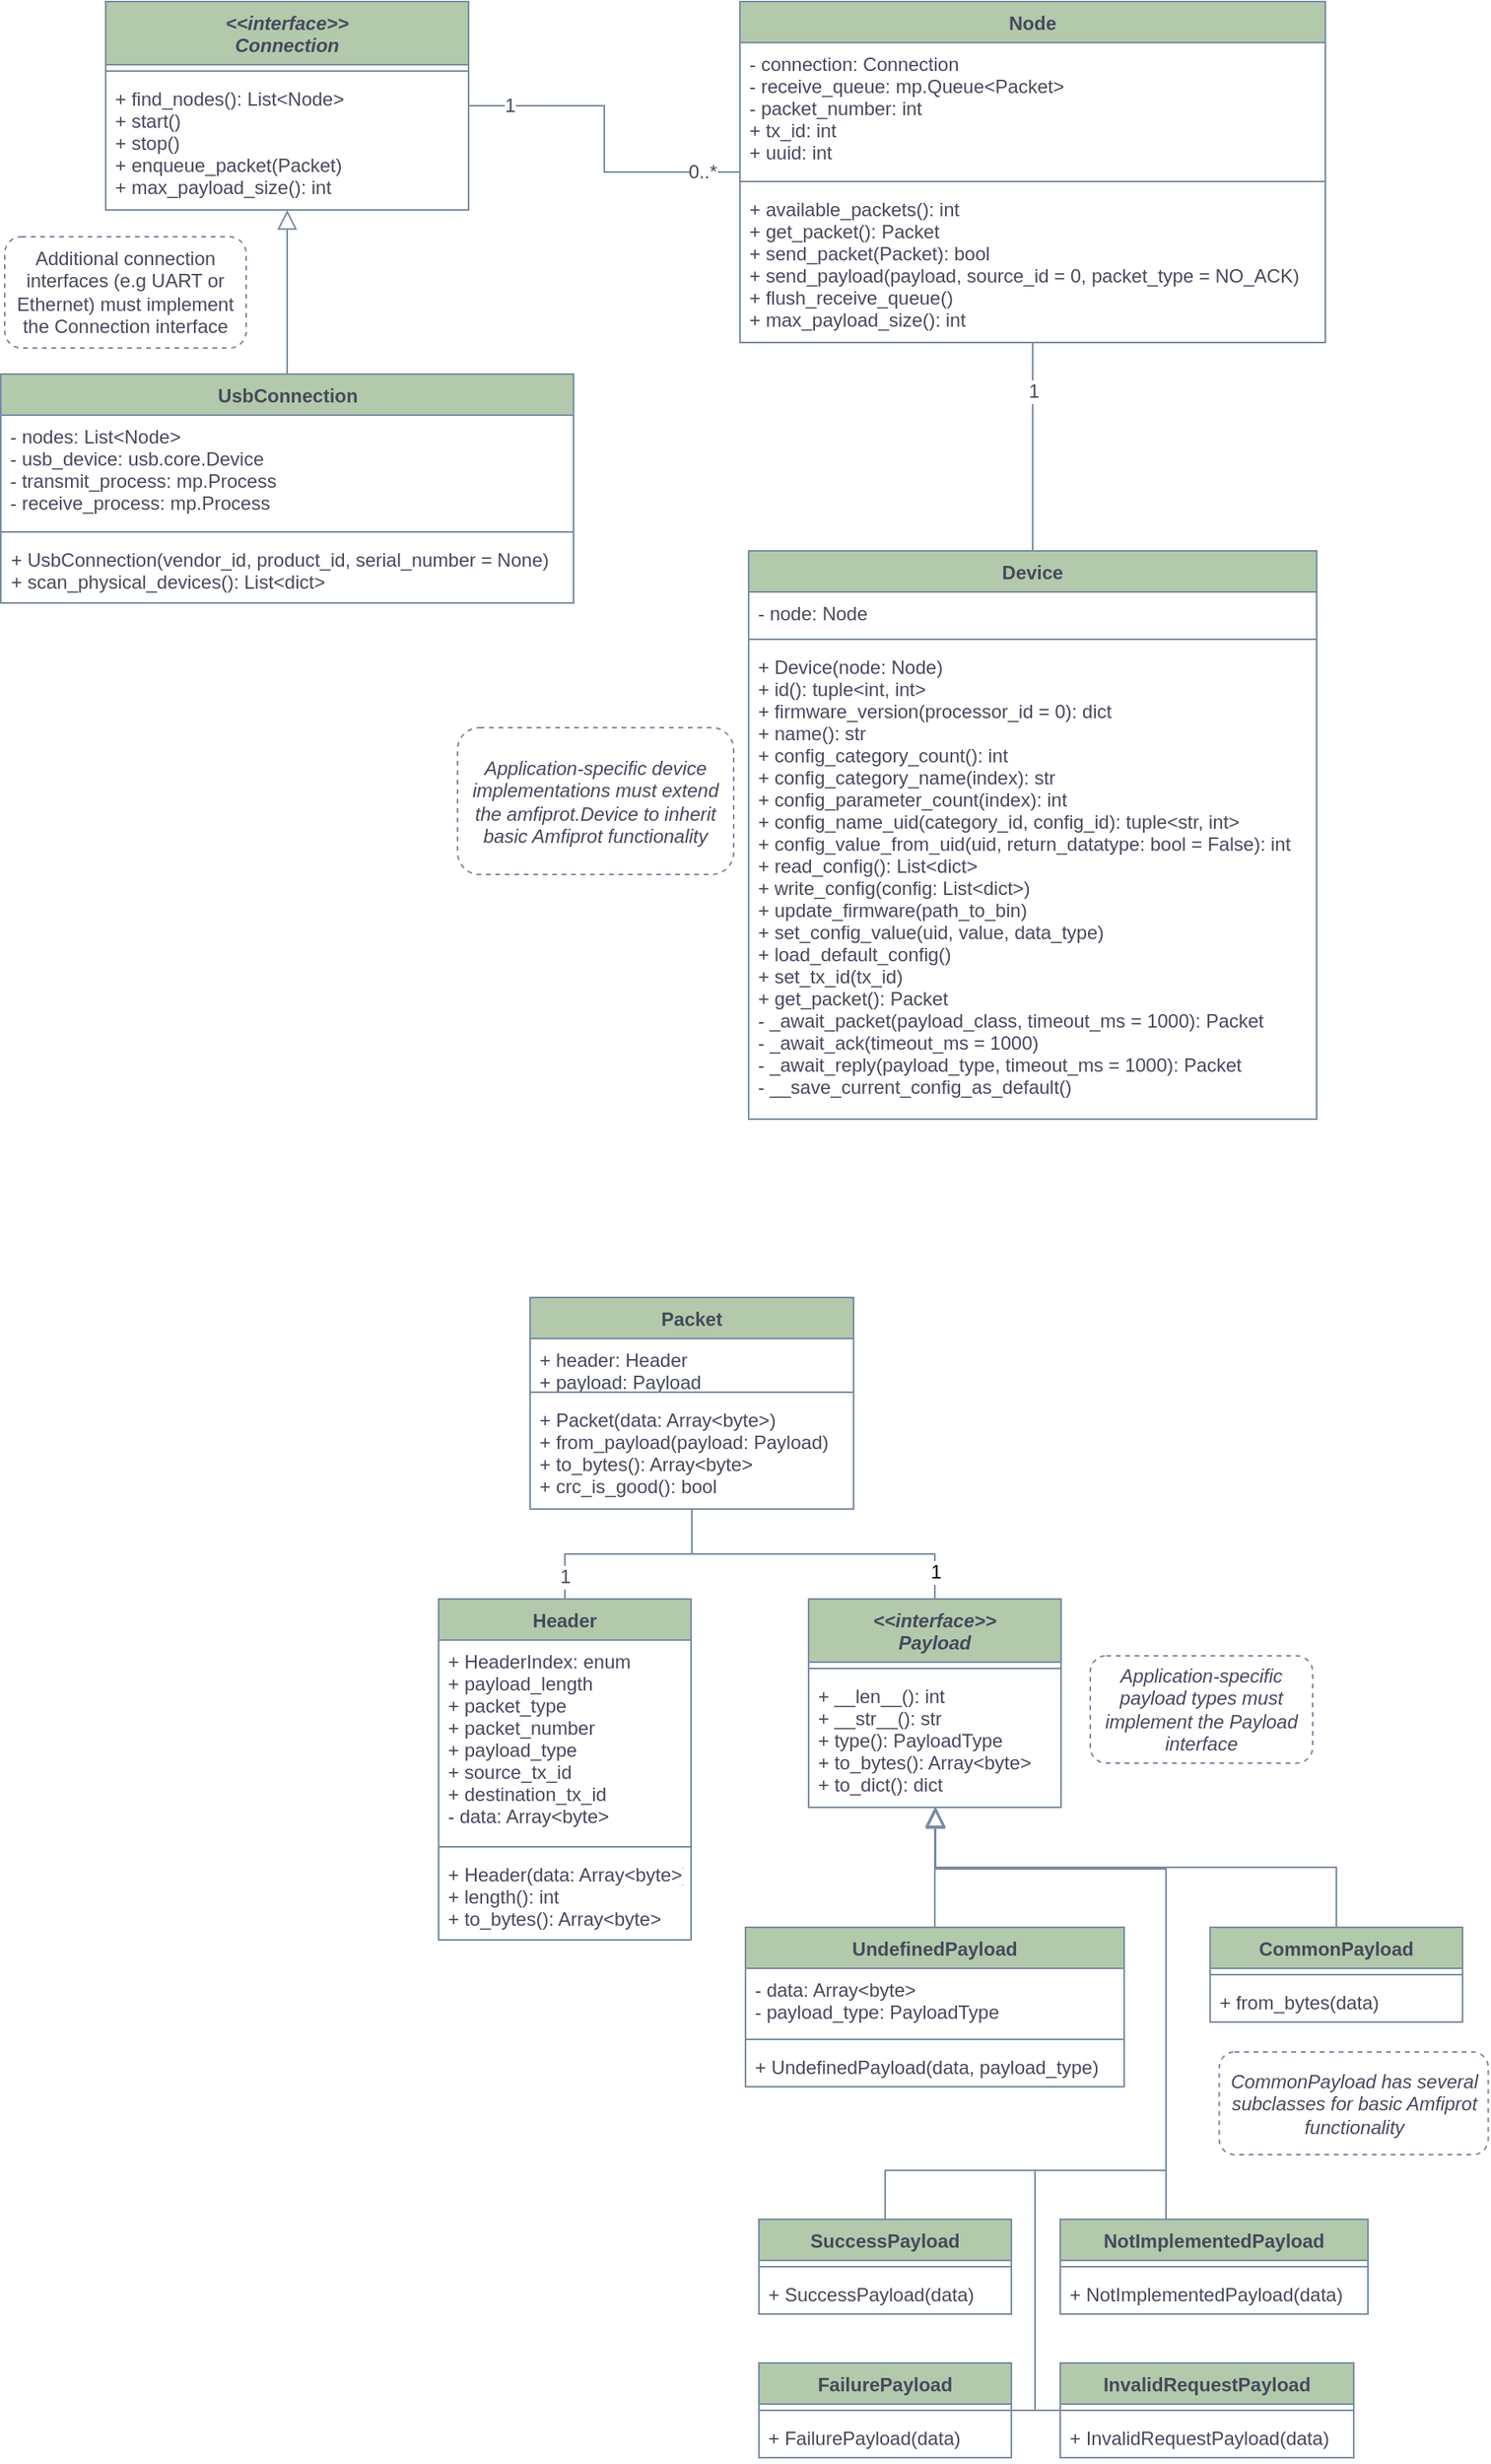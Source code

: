 <mxfile version="20.2.2" type="google"><diagram id="E7McPi-v0t6z-H5Np-mF" name="Page-1"><mxGraphModel dx="1422" dy="825" grid="0" gridSize="10" guides="1" tooltips="1" connect="1" arrows="1" fold="1" page="1" pageScale="1" pageWidth="1169" pageHeight="827" math="0" shadow="0"><root><mxCell id="0"/><mxCell id="1" parent="0"/><mxCell id="yQZk-6OiJdBDDQ6PXfIs-24" value="0..*" style="edgeStyle=orthogonalEdgeStyle;shape=connector;rounded=0;sketch=0;orthogonalLoop=1;jettySize=auto;html=1;fontFamily=Helvetica;fontSize=12;fontColor=#46495D;endArrow=none;endFill=0;startSize=26;endSize=10;strokeColor=#788AA3;fillColor=#B2C9AB;" parent="1" source="yQZk-6OiJdBDDQ6PXfIs-1" target="yQZk-6OiJdBDDQ6PXfIs-20" edge="1"><mxGeometry x="0.778" relative="1" as="geometry"><mxPoint as="offset"/></mxGeometry></mxCell><mxCell id="yQZk-6OiJdBDDQ6PXfIs-25" value="1" style="edgeLabel;html=1;align=center;verticalAlign=middle;resizable=0;points=[];fontSize=12;fontFamily=Helvetica;fontColor=#46495D;" parent="yQZk-6OiJdBDDQ6PXfIs-24" connectable="0" vertex="1"><mxGeometry x="-0.656" y="-2" relative="1" as="geometry"><mxPoint x="-11" y="-2" as="offset"/></mxGeometry></mxCell><mxCell id="yQZk-6OiJdBDDQ6PXfIs-1" value="&lt;&lt;interface&gt;&gt;&#10;Connection" style="swimlane;fontStyle=3;align=center;verticalAlign=top;childLayout=stackLayout;horizontal=1;startSize=40;horizontalStack=0;resizeParent=1;resizeParentMax=0;resizeLast=0;collapsible=1;marginBottom=0;rounded=0;sketch=0;fontColor=#46495D;strokeColor=#788AA3;fillColor=#B2C9AB;" parent="1" vertex="1"><mxGeometry x="80" y="24" width="230" height="132" as="geometry"/></mxCell><mxCell id="yQZk-6OiJdBDDQ6PXfIs-3" value="" style="line;strokeWidth=1;fillColor=none;align=left;verticalAlign=middle;spacingTop=-1;spacingLeft=3;spacingRight=3;rotatable=0;labelPosition=right;points=[];portConstraint=eastwest;rounded=0;sketch=0;fontColor=#46495D;strokeColor=#788AA3;" parent="yQZk-6OiJdBDDQ6PXfIs-1" vertex="1"><mxGeometry y="40" width="230" height="8" as="geometry"/></mxCell><mxCell id="yQZk-6OiJdBDDQ6PXfIs-4" value="+ find_nodes(): List&lt;Node&gt;&#10;+ start()&#10;+ stop()&#10;+ enqueue_packet(Packet)&#10;+ max_payload_size(): int" style="text;strokeColor=none;fillColor=none;align=left;verticalAlign=top;spacingLeft=4;spacingRight=4;overflow=hidden;rotatable=0;points=[[0,0.5],[1,0.5]];portConstraint=eastwest;rounded=0;sketch=0;fontColor=#46495D;" parent="yQZk-6OiJdBDDQ6PXfIs-1" vertex="1"><mxGeometry y="48" width="230" height="84" as="geometry"/></mxCell><mxCell id="yQZk-6OiJdBDDQ6PXfIs-10" style="edgeStyle=orthogonalEdgeStyle;rounded=0;sketch=0;orthogonalLoop=1;jettySize=auto;html=1;fontColor=#46495D;strokeColor=#788AA3;fillColor=#B2C9AB;endSize=10;startSize=10;endArrow=block;endFill=0;" parent="1" source="yQZk-6OiJdBDDQ6PXfIs-5" target="yQZk-6OiJdBDDQ6PXfIs-1" edge="1"><mxGeometry relative="1" as="geometry"/></mxCell><mxCell id="yQZk-6OiJdBDDQ6PXfIs-5" value="UsbConnection" style="swimlane;fontStyle=1;align=center;verticalAlign=top;childLayout=stackLayout;horizontal=1;startSize=26;horizontalStack=0;resizeParent=1;resizeParentMax=0;resizeLast=0;collapsible=1;marginBottom=0;rounded=0;sketch=0;fontColor=#46495D;strokeColor=#788AA3;fillColor=#B2C9AB;whiteSpace=wrap;" parent="1" vertex="1"><mxGeometry x="13.5" y="260" width="363" height="145" as="geometry"/></mxCell><mxCell id="yQZk-6OiJdBDDQ6PXfIs-6" value="- nodes: List&lt;Node&gt;&#10;- usb_device: usb.core.Device&#10;- transmit_process: mp.Process&#10;- receive_process: mp.Process" style="text;strokeColor=none;fillColor=none;align=left;verticalAlign=top;spacingLeft=4;spacingRight=4;overflow=hidden;rotatable=0;points=[[0,0.5],[1,0.5]];portConstraint=eastwest;rounded=0;sketch=0;fontColor=#46495D;" parent="yQZk-6OiJdBDDQ6PXfIs-5" vertex="1"><mxGeometry y="26" width="363" height="70" as="geometry"/></mxCell><mxCell id="yQZk-6OiJdBDDQ6PXfIs-7" value="" style="line;strokeWidth=1;fillColor=none;align=left;verticalAlign=middle;spacingTop=-1;spacingLeft=3;spacingRight=3;rotatable=0;labelPosition=right;points=[];portConstraint=eastwest;rounded=0;sketch=0;fontColor=#46495D;strokeColor=#788AA3;" parent="yQZk-6OiJdBDDQ6PXfIs-5" vertex="1"><mxGeometry y="96" width="363" height="8" as="geometry"/></mxCell><mxCell id="yQZk-6OiJdBDDQ6PXfIs-8" value="+ UsbConnection(vendor_id, product_id, serial_number = None)&#10;+ scan_physical_devices(): List&lt;dict&gt;" style="text;strokeColor=none;fillColor=none;align=left;verticalAlign=top;spacingLeft=4;spacingRight=4;overflow=hidden;rotatable=0;points=[[0,0.5],[1,0.5]];portConstraint=eastwest;rounded=0;sketch=0;fontColor=#46495D;whiteSpace=wrap;" parent="yQZk-6OiJdBDDQ6PXfIs-5" vertex="1"><mxGeometry y="104" width="363" height="41" as="geometry"/></mxCell><mxCell id="yQZk-6OiJdBDDQ6PXfIs-20" value="Node" style="swimlane;fontStyle=1;align=center;verticalAlign=top;childLayout=stackLayout;horizontal=1;startSize=26;horizontalStack=0;resizeParent=1;resizeParentMax=0;resizeLast=0;collapsible=1;marginBottom=0;rounded=0;sketch=0;fontFamily=Helvetica;fontSize=12;fontColor=#46495D;strokeColor=#788AA3;fillColor=#B2C9AB;" parent="1" vertex="1"><mxGeometry x="482" y="24" width="371" height="216" as="geometry"/></mxCell><mxCell id="yQZk-6OiJdBDDQ6PXfIs-21" value="- connection: Connection&#10;- receive_queue: mp.Queue&lt;Packet&gt;&#10;- packet_number: int&#10;+ tx_id: int&#10;+ uuid: int" style="text;strokeColor=none;fillColor=none;align=left;verticalAlign=top;spacingLeft=4;spacingRight=4;overflow=hidden;rotatable=0;points=[[0,0.5],[1,0.5]];portConstraint=eastwest;rounded=0;sketch=0;fontFamily=Helvetica;fontSize=12;fontColor=#46495D;startSize=26;" parent="yQZk-6OiJdBDDQ6PXfIs-20" vertex="1"><mxGeometry y="26" width="371" height="84" as="geometry"/></mxCell><mxCell id="yQZk-6OiJdBDDQ6PXfIs-22" value="" style="line;strokeWidth=1;fillColor=none;align=left;verticalAlign=middle;spacingTop=-1;spacingLeft=3;spacingRight=3;rotatable=0;labelPosition=right;points=[];portConstraint=eastwest;rounded=0;sketch=0;fontFamily=Helvetica;fontSize=12;fontColor=#46495D;startSize=26;strokeColor=#788AA3;" parent="yQZk-6OiJdBDDQ6PXfIs-20" vertex="1"><mxGeometry y="110" width="371" height="8" as="geometry"/></mxCell><mxCell id="yQZk-6OiJdBDDQ6PXfIs-23" value="+ available_packets(): int&#10;+ get_packet(): Packet&#10;+ send_packet(Packet): bool&#10;+ send_payload(payload, source_id = 0, packet_type = NO_ACK)&#10;+ flush_receive_queue()&#10;+ max_payload_size(): int" style="text;strokeColor=none;fillColor=none;align=left;verticalAlign=top;spacingLeft=4;spacingRight=4;overflow=hidden;rotatable=0;points=[[0,0.5],[1,0.5]];portConstraint=eastwest;rounded=0;sketch=0;fontFamily=Helvetica;fontSize=12;fontColor=#46495D;startSize=26;" parent="yQZk-6OiJdBDDQ6PXfIs-20" vertex="1"><mxGeometry y="118" width="371" height="98" as="geometry"/></mxCell><mxCell id="yQZk-6OiJdBDDQ6PXfIs-38" value="1" style="edgeStyle=orthogonalEdgeStyle;shape=connector;rounded=0;sketch=0;orthogonalLoop=1;jettySize=auto;html=1;fontFamily=Helvetica;fontSize=12;fontColor=#46495D;endArrow=none;endFill=0;startSize=26;endSize=10;strokeColor=#788AA3;fillColor=#B2C9AB;" parent="1" source="yQZk-6OiJdBDDQ6PXfIs-34" target="yQZk-6OiJdBDDQ6PXfIs-20" edge="1"><mxGeometry x="0.538" relative="1" as="geometry"><Array as="points"><mxPoint x="664" y="192"/><mxPoint x="664" y="192"/></Array><mxPoint as="offset"/></mxGeometry></mxCell><mxCell id="yQZk-6OiJdBDDQ6PXfIs-34" value="Device" style="swimlane;fontStyle=1;align=center;verticalAlign=top;childLayout=stackLayout;horizontal=1;startSize=26;horizontalStack=0;resizeParent=1;resizeParentMax=0;resizeLast=0;collapsible=1;marginBottom=0;rounded=0;sketch=0;fontFamily=Helvetica;fontSize=12;fontColor=#46495D;strokeColor=#788AA3;fillColor=#B2C9AB;" parent="1" vertex="1"><mxGeometry x="487.5" y="372" width="360" height="360" as="geometry"/></mxCell><mxCell id="yQZk-6OiJdBDDQ6PXfIs-35" value="- node: Node" style="text;strokeColor=none;fillColor=none;align=left;verticalAlign=top;spacingLeft=4;spacingRight=4;overflow=hidden;rotatable=0;points=[[0,0.5],[1,0.5]];portConstraint=eastwest;rounded=0;sketch=0;fontFamily=Helvetica;fontSize=12;fontColor=#46495D;startSize=26;" parent="yQZk-6OiJdBDDQ6PXfIs-34" vertex="1"><mxGeometry y="26" width="360" height="26" as="geometry"/></mxCell><mxCell id="yQZk-6OiJdBDDQ6PXfIs-36" value="" style="line;strokeWidth=1;fillColor=none;align=left;verticalAlign=middle;spacingTop=-1;spacingLeft=3;spacingRight=3;rotatable=0;labelPosition=right;points=[];portConstraint=eastwest;rounded=0;sketch=0;fontFamily=Helvetica;fontSize=12;fontColor=#46495D;startSize=26;strokeColor=#788AA3;" parent="yQZk-6OiJdBDDQ6PXfIs-34" vertex="1"><mxGeometry y="52" width="360" height="8" as="geometry"/></mxCell><mxCell id="yQZk-6OiJdBDDQ6PXfIs-37" value="+ Device(node: Node)&#10;+ id(): tuple&lt;int, int&gt;&#10;+ firmware_version(processor_id = 0): dict&#10;+ name(): str&#10;+ config_category_count(): int&#10;+ config_category_name(index): str&#10;+ config_parameter_count(index): int&#10;+ config_name_uid(category_id, config_id): tuple&lt;str, int&gt;&#10;+ config_value_from_uid(uid, return_datatype: bool = False): int&#10;+ read_config(): List&lt;dict&gt;&#10;+ write_config(config: List&lt;dict&gt;)&#10;+ update_firmware(path_to_bin)&#10;+ set_config_value(uid, value, data_type)&#10;+ load_default_config()&#10;+ set_tx_id(tx_id)&#10;+ get_packet(): Packet&#10;- _await_packet(payload_class, timeout_ms = 1000): Packet&#10;- _await_ack(timeout_ms = 1000)&#10;- _await_reply(payload_type, timeout_ms = 1000): Packet&#10;- __save_current_config_as_default()&#10;" style="text;strokeColor=none;fillColor=none;align=left;verticalAlign=top;spacingLeft=4;spacingRight=4;overflow=hidden;rotatable=0;points=[[0,0.5],[1,0.5]];portConstraint=eastwest;rounded=0;sketch=0;fontFamily=Helvetica;fontSize=12;fontColor=#46495D;startSize=26;" parent="yQZk-6OiJdBDDQ6PXfIs-34" vertex="1"><mxGeometry y="60" width="360" height="300" as="geometry"/></mxCell><mxCell id="yQZk-6OiJdBDDQ6PXfIs-67" value="1" style="edgeStyle=orthogonalEdgeStyle;shape=connector;rounded=0;sketch=0;orthogonalLoop=1;jettySize=auto;html=1;fontFamily=Helvetica;fontSize=12;fontColor=#46495D;endArrow=none;endFill=0;startSize=26;endSize=10;strokeColor=#788AA3;fillColor=#B2C9AB;" parent="1" source="yQZk-6OiJdBDDQ6PXfIs-39" target="yQZk-6OiJdBDDQ6PXfIs-55" edge="1"><mxGeometry x="0.796" relative="1" as="geometry"><mxPoint as="offset"/></mxGeometry></mxCell><mxCell id="X2CE8fV3f9Qib1eOQnfU-3" value="1" style="edgeStyle=orthogonalEdgeStyle;rounded=0;orthogonalLoop=1;jettySize=auto;html=1;strokeColor=#788AA3;endArrow=none;endFill=0;fontSize=12;" edge="1" parent="1" source="yQZk-6OiJdBDDQ6PXfIs-39" target="yQZk-6OiJdBDDQ6PXfIs-47"><mxGeometry x="0.839" relative="1" as="geometry"><mxPoint as="offset"/></mxGeometry></mxCell><mxCell id="yQZk-6OiJdBDDQ6PXfIs-39" value="Packet" style="swimlane;fontStyle=1;align=center;verticalAlign=top;childLayout=stackLayout;horizontal=1;startSize=26;horizontalStack=0;resizeParent=1;resizeParentMax=0;resizeLast=0;collapsible=1;marginBottom=0;rounded=0;sketch=0;fontFamily=Helvetica;fontSize=12;fontColor=#46495D;strokeColor=#788AA3;fillColor=#B2C9AB;" parent="1" vertex="1"><mxGeometry x="349" y="845" width="205" height="134" as="geometry"/></mxCell><mxCell id="yQZk-6OiJdBDDQ6PXfIs-40" value="+ header: Header&#10;+ payload: Payload" style="text;strokeColor=none;fillColor=none;align=left;verticalAlign=top;spacingLeft=4;spacingRight=4;overflow=hidden;rotatable=0;points=[[0,0.5],[1,0.5]];portConstraint=eastwest;rounded=0;sketch=0;fontFamily=Helvetica;fontSize=12;fontColor=#46495D;startSize=26;" parent="yQZk-6OiJdBDDQ6PXfIs-39" vertex="1"><mxGeometry y="26" width="205" height="30" as="geometry"/></mxCell><mxCell id="yQZk-6OiJdBDDQ6PXfIs-41" value="" style="line;strokeWidth=1;fillColor=none;align=left;verticalAlign=middle;spacingTop=-1;spacingLeft=3;spacingRight=3;rotatable=0;labelPosition=right;points=[];portConstraint=eastwest;rounded=0;sketch=0;fontFamily=Helvetica;fontSize=12;fontColor=#46495D;startSize=26;strokeColor=#788AA3;" parent="yQZk-6OiJdBDDQ6PXfIs-39" vertex="1"><mxGeometry y="56" width="205" height="8" as="geometry"/></mxCell><mxCell id="yQZk-6OiJdBDDQ6PXfIs-42" value="+ Packet(data: Array&lt;byte&gt;)&#10;+ from_payload(payload: Payload)&#10;+ to_bytes(): Array&lt;byte&gt;&#10;+ crc_is_good(): bool" style="text;strokeColor=none;fillColor=none;align=left;verticalAlign=top;spacingLeft=4;spacingRight=4;overflow=hidden;rotatable=0;points=[[0,0.5],[1,0.5]];portConstraint=eastwest;rounded=0;sketch=0;fontFamily=Helvetica;fontSize=12;fontColor=#46495D;startSize=26;" parent="yQZk-6OiJdBDDQ6PXfIs-39" vertex="1"><mxGeometry y="64" width="205" height="70" as="geometry"/></mxCell><mxCell id="yQZk-6OiJdBDDQ6PXfIs-47" value="&lt;&lt;interface&gt;&gt;&#10;Payload" style="swimlane;fontStyle=3;align=center;verticalAlign=top;childLayout=stackLayout;horizontal=1;startSize=40;horizontalStack=0;resizeParent=1;resizeParentMax=0;resizeLast=0;collapsible=1;marginBottom=0;rounded=0;sketch=0;fontFamily=Helvetica;fontSize=12;fontColor=#46495D;strokeColor=#788AA3;fillColor=#B2C9AB;" parent="1" vertex="1"><mxGeometry x="525.5" y="1036" width="160" height="132" as="geometry"/></mxCell><mxCell id="yQZk-6OiJdBDDQ6PXfIs-49" value="" style="line;strokeWidth=1;fillColor=none;align=left;verticalAlign=middle;spacingTop=-1;spacingLeft=3;spacingRight=3;rotatable=0;labelPosition=right;points=[];portConstraint=eastwest;rounded=0;sketch=0;fontFamily=Helvetica;fontSize=12;fontColor=#46495D;startSize=26;strokeColor=#788AA3;" parent="yQZk-6OiJdBDDQ6PXfIs-47" vertex="1"><mxGeometry y="40" width="160" height="8" as="geometry"/></mxCell><mxCell id="yQZk-6OiJdBDDQ6PXfIs-50" value="+ __len__(): int&#10;+ __str__(): str&#10;+ type(): PayloadType&#10;+ to_bytes(): Array&lt;byte&gt;&#10;+ to_dict(): dict" style="text;strokeColor=none;fillColor=none;align=left;verticalAlign=top;spacingLeft=4;spacingRight=4;overflow=hidden;rotatable=0;points=[[0,0.5],[1,0.5]];portConstraint=eastwest;rounded=0;sketch=0;fontFamily=Helvetica;fontSize=12;fontColor=#46495D;startSize=26;" parent="yQZk-6OiJdBDDQ6PXfIs-47" vertex="1"><mxGeometry y="48" width="160" height="84" as="geometry"/></mxCell><mxCell id="yQZk-6OiJdBDDQ6PXfIs-63" style="edgeStyle=orthogonalEdgeStyle;shape=connector;rounded=0;sketch=0;orthogonalLoop=1;jettySize=auto;html=1;fontFamily=Helvetica;fontSize=12;fontColor=#46495D;endArrow=block;endFill=0;startSize=26;endSize=10;strokeColor=#788AA3;fillColor=#B2C9AB;" parent="1" source="yQZk-6OiJdBDDQ6PXfIs-51" target="yQZk-6OiJdBDDQ6PXfIs-47" edge="1"><mxGeometry relative="1" as="geometry"/></mxCell><mxCell id="yQZk-6OiJdBDDQ6PXfIs-51" value="UndefinedPayload" style="swimlane;fontStyle=1;align=center;verticalAlign=top;childLayout=stackLayout;horizontal=1;startSize=26;horizontalStack=0;resizeParent=1;resizeParentMax=0;resizeLast=0;collapsible=1;marginBottom=0;rounded=0;sketch=0;fontFamily=Helvetica;fontSize=12;fontColor=#46495D;strokeColor=#788AA3;fillColor=#B2C9AB;" parent="1" vertex="1"><mxGeometry x="485.5" y="1244" width="240" height="101" as="geometry"/></mxCell><mxCell id="yQZk-6OiJdBDDQ6PXfIs-52" value="- data: Array&lt;byte&gt;&#10;- payload_type: PayloadType" style="text;strokeColor=none;fillColor=none;align=left;verticalAlign=top;spacingLeft=4;spacingRight=4;overflow=hidden;rotatable=0;points=[[0,0.5],[1,0.5]];portConstraint=eastwest;rounded=0;sketch=0;fontFamily=Helvetica;fontSize=12;fontColor=#46495D;startSize=26;" parent="yQZk-6OiJdBDDQ6PXfIs-51" vertex="1"><mxGeometry y="26" width="240" height="41" as="geometry"/></mxCell><mxCell id="yQZk-6OiJdBDDQ6PXfIs-53" value="" style="line;strokeWidth=1;fillColor=none;align=left;verticalAlign=middle;spacingTop=-1;spacingLeft=3;spacingRight=3;rotatable=0;labelPosition=right;points=[];portConstraint=eastwest;rounded=0;sketch=0;fontFamily=Helvetica;fontSize=12;fontColor=#46495D;startSize=26;strokeColor=#788AA3;" parent="yQZk-6OiJdBDDQ6PXfIs-51" vertex="1"><mxGeometry y="67" width="240" height="8" as="geometry"/></mxCell><mxCell id="yQZk-6OiJdBDDQ6PXfIs-54" value="+ UndefinedPayload(data, payload_type)" style="text;strokeColor=none;fillColor=none;align=left;verticalAlign=top;spacingLeft=4;spacingRight=4;overflow=hidden;rotatable=0;points=[[0,0.5],[1,0.5]];portConstraint=eastwest;rounded=0;sketch=0;fontFamily=Helvetica;fontSize=12;fontColor=#46495D;startSize=26;" parent="yQZk-6OiJdBDDQ6PXfIs-51" vertex="1"><mxGeometry y="75" width="240" height="26" as="geometry"/></mxCell><mxCell id="yQZk-6OiJdBDDQ6PXfIs-55" value="Header" style="swimlane;fontStyle=1;align=center;verticalAlign=top;childLayout=stackLayout;horizontal=1;startSize=26;horizontalStack=0;resizeParent=1;resizeParentMax=0;resizeLast=0;collapsible=1;marginBottom=0;rounded=0;sketch=0;fontFamily=Helvetica;fontSize=12;fontColor=#46495D;strokeColor=#788AA3;fillColor=#B2C9AB;" parent="1" vertex="1"><mxGeometry x="291" y="1036" width="160" height="216" as="geometry"/></mxCell><mxCell id="yQZk-6OiJdBDDQ6PXfIs-56" value="+ HeaderIndex: enum&#10;+ payload_length&#10;+ packet_type&#10;+ packet_number&#10;+ payload_type&#10;+ source_tx_id&#10;+ destination_tx_id&#10;- data: Array&lt;byte&gt;&#10;" style="text;strokeColor=none;fillColor=none;align=left;verticalAlign=top;spacingLeft=4;spacingRight=4;overflow=hidden;rotatable=0;points=[[0,0.5],[1,0.5]];portConstraint=eastwest;rounded=0;sketch=0;fontFamily=Helvetica;fontSize=12;fontColor=#46495D;startSize=26;" parent="yQZk-6OiJdBDDQ6PXfIs-55" vertex="1"><mxGeometry y="26" width="160" height="127" as="geometry"/></mxCell><mxCell id="yQZk-6OiJdBDDQ6PXfIs-57" value="" style="line;strokeWidth=1;fillColor=none;align=left;verticalAlign=middle;spacingTop=-1;spacingLeft=3;spacingRight=3;rotatable=0;labelPosition=right;points=[];portConstraint=eastwest;rounded=0;sketch=0;fontFamily=Helvetica;fontSize=12;fontColor=#46495D;startSize=26;strokeColor=#788AA3;" parent="yQZk-6OiJdBDDQ6PXfIs-55" vertex="1"><mxGeometry y="153" width="160" height="8" as="geometry"/></mxCell><mxCell id="yQZk-6OiJdBDDQ6PXfIs-58" value="+ Header(data: Array&lt;byte&gt;)&#10;+ length(): int&#10;+ to_bytes(): Array&lt;byte&gt;" style="text;strokeColor=none;fillColor=none;align=left;verticalAlign=top;spacingLeft=4;spacingRight=4;overflow=hidden;rotatable=0;points=[[0,0.5],[1,0.5]];portConstraint=eastwest;rounded=0;sketch=0;fontFamily=Helvetica;fontSize=12;fontColor=#46495D;startSize=26;" parent="yQZk-6OiJdBDDQ6PXfIs-55" vertex="1"><mxGeometry y="161" width="160" height="55" as="geometry"/></mxCell><mxCell id="yQZk-6OiJdBDDQ6PXfIs-64" style="edgeStyle=orthogonalEdgeStyle;shape=connector;rounded=0;sketch=0;orthogonalLoop=1;jettySize=auto;html=1;fontFamily=Helvetica;fontSize=12;fontColor=#46495D;endArrow=block;endFill=0;startSize=26;endSize=10;strokeColor=#788AA3;fillColor=#B2C9AB;exitX=0.5;exitY=0;exitDx=0;exitDy=0;" parent="1" source="yQZk-6OiJdBDDQ6PXfIs-59" target="yQZk-6OiJdBDDQ6PXfIs-47" edge="1"><mxGeometry relative="1" as="geometry"><Array as="points"><mxPoint x="860" y="1206"/><mxPoint x="606" y="1206"/></Array></mxGeometry></mxCell><mxCell id="yQZk-6OiJdBDDQ6PXfIs-59" value="CommonPayload" style="swimlane;fontStyle=1;align=center;verticalAlign=top;childLayout=stackLayout;horizontal=1;startSize=26;horizontalStack=0;resizeParent=1;resizeParentMax=0;resizeLast=0;collapsible=1;marginBottom=0;rounded=0;sketch=0;fontFamily=Helvetica;fontSize=12;fontColor=#46495D;strokeColor=#788AA3;fillColor=#B2C9AB;" parent="1" vertex="1"><mxGeometry x="780" y="1244" width="160" height="60" as="geometry"/></mxCell><mxCell id="yQZk-6OiJdBDDQ6PXfIs-61" value="" style="line;strokeWidth=1;fillColor=none;align=left;verticalAlign=middle;spacingTop=-1;spacingLeft=3;spacingRight=3;rotatable=0;labelPosition=right;points=[];portConstraint=eastwest;rounded=0;sketch=0;fontFamily=Helvetica;fontSize=12;fontColor=#46495D;startSize=26;strokeColor=#788AA3;" parent="yQZk-6OiJdBDDQ6PXfIs-59" vertex="1"><mxGeometry y="26" width="160" height="8" as="geometry"/></mxCell><mxCell id="yQZk-6OiJdBDDQ6PXfIs-62" value="+ from_bytes(data)" style="text;strokeColor=none;fillColor=none;align=left;verticalAlign=top;spacingLeft=4;spacingRight=4;overflow=hidden;rotatable=0;points=[[0,0.5],[1,0.5]];portConstraint=eastwest;rounded=0;sketch=0;fontFamily=Helvetica;fontSize=12;fontColor=#46495D;startSize=26;" parent="yQZk-6OiJdBDDQ6PXfIs-59" vertex="1"><mxGeometry y="34" width="160" height="26" as="geometry"/></mxCell><mxCell id="yQZk-6OiJdBDDQ6PXfIs-69" value="&lt;i&gt;Application-specific payload types must implement the Payload interface&lt;/i&gt;" style="text;html=1;strokeColor=#788AA3;fillColor=none;align=center;verticalAlign=middle;whiteSpace=wrap;rounded=1;shadow=0;sketch=0;fontFamily=Helvetica;fontSize=12;fontColor=#46495D;startSize=26;dashed=1;" parent="1" vertex="1"><mxGeometry x="704" y="1072" width="141" height="68" as="geometry"/></mxCell><mxCell id="yQZk-6OiJdBDDQ6PXfIs-70" value="&lt;i&gt;Application-specific device implementations must extend the amfiprot.Device to inherit basic Amfiprot functionality&lt;/i&gt;" style="text;html=1;strokeColor=#788AA3;fillColor=none;align=center;verticalAlign=middle;whiteSpace=wrap;rounded=1;shadow=0;sketch=0;fontFamily=Helvetica;fontSize=12;fontColor=#46495D;startSize=26;dashed=1;" parent="1" vertex="1"><mxGeometry x="303" y="484" width="175" height="93" as="geometry"/></mxCell><mxCell id="yQZk-6OiJdBDDQ6PXfIs-72" value="Additional connection interfaces (e.g UART or Ethernet) must implement the Connection interface" style="text;html=1;strokeColor=#788AA3;fillColor=none;align=center;verticalAlign=middle;whiteSpace=wrap;rounded=1;shadow=0;sketch=0;fontFamily=Helvetica;fontSize=12;fontColor=#46495D;startSize=26;dashed=1;" parent="1" vertex="1"><mxGeometry x="16" y="173" width="153" height="70.5" as="geometry"/></mxCell><mxCell id="X2CE8fV3f9Qib1eOQnfU-4" value="&lt;i&gt;CommonPayload has several subclasses for basic Amfiprot functionality&lt;/i&gt;" style="text;html=1;strokeColor=#788AA3;fillColor=none;align=center;verticalAlign=middle;whiteSpace=wrap;rounded=1;shadow=0;sketch=0;fontFamily=Helvetica;fontSize=12;fontColor=#46495D;startSize=26;dashed=1;" vertex="1" parent="1"><mxGeometry x="785.75" y="1323" width="170.5" height="65" as="geometry"/></mxCell><mxCell id="X2CE8fV3f9Qib1eOQnfU-17" style="edgeStyle=orthogonalEdgeStyle;rounded=0;orthogonalLoop=1;jettySize=auto;html=1;fontSize=12;endArrow=block;endFill=0;strokeColor=#788AA3;fontColor=#46495D;sketch=0;startSize=26;endSize=10;fillColor=#B2C9AB;" edge="1" parent="1" source="X2CE8fV3f9Qib1eOQnfU-5" target="yQZk-6OiJdBDDQ6PXfIs-50"><mxGeometry relative="1" as="geometry"><Array as="points"><mxPoint x="574" y="1398"/><mxPoint x="752" y="1398"/><mxPoint x="752" y="1206"/><mxPoint x="606" y="1206"/></Array></mxGeometry></mxCell><mxCell id="X2CE8fV3f9Qib1eOQnfU-5" value="SuccessPayload" style="swimlane;fontStyle=1;align=center;verticalAlign=top;childLayout=stackLayout;horizontal=1;startSize=26;horizontalStack=0;resizeParent=1;resizeParentMax=0;resizeLast=0;collapsible=1;marginBottom=0;rounded=0;sketch=0;fontFamily=Helvetica;fontSize=12;fontColor=#46495D;strokeColor=#788AA3;fillColor=#B2C9AB;" vertex="1" parent="1"><mxGeometry x="494" y="1429" width="160" height="60" as="geometry"/></mxCell><mxCell id="X2CE8fV3f9Qib1eOQnfU-6" value="" style="line;strokeWidth=1;fillColor=none;align=left;verticalAlign=middle;spacingTop=-1;spacingLeft=3;spacingRight=3;rotatable=0;labelPosition=right;points=[];portConstraint=eastwest;rounded=0;sketch=0;fontFamily=Helvetica;fontSize=12;fontColor=#46495D;startSize=26;strokeColor=#788AA3;" vertex="1" parent="X2CE8fV3f9Qib1eOQnfU-5"><mxGeometry y="26" width="160" height="8" as="geometry"/></mxCell><mxCell id="X2CE8fV3f9Qib1eOQnfU-7" value="+ SuccessPayload(data)" style="text;strokeColor=none;fillColor=none;align=left;verticalAlign=top;spacingLeft=4;spacingRight=4;overflow=hidden;rotatable=0;points=[[0,0.5],[1,0.5]];portConstraint=eastwest;rounded=0;sketch=0;fontFamily=Helvetica;fontSize=12;fontColor=#46495D;startSize=26;" vertex="1" parent="X2CE8fV3f9Qib1eOQnfU-5"><mxGeometry y="34" width="160" height="26" as="geometry"/></mxCell><mxCell id="X2CE8fV3f9Qib1eOQnfU-18" style="edgeStyle=orthogonalEdgeStyle;rounded=0;orthogonalLoop=1;jettySize=auto;html=1;fontSize=12;endArrow=block;endFill=0;strokeColor=#788AA3;fontColor=#46495D;sketch=0;startSize=26;endSize=10;fillColor=#B2C9AB;" edge="1" parent="1" source="X2CE8fV3f9Qib1eOQnfU-8" target="yQZk-6OiJdBDDQ6PXfIs-50"><mxGeometry relative="1" as="geometry"><Array as="points"><mxPoint x="752" y="1206"/><mxPoint x="606" y="1206"/></Array></mxGeometry></mxCell><mxCell id="X2CE8fV3f9Qib1eOQnfU-8" value="NotImplementedPayload" style="swimlane;fontStyle=1;align=center;verticalAlign=top;childLayout=stackLayout;horizontal=1;startSize=26;horizontalStack=0;resizeParent=1;resizeParentMax=0;resizeLast=0;collapsible=1;marginBottom=0;rounded=0;sketch=0;fontFamily=Helvetica;fontSize=12;fontColor=#46495D;strokeColor=#788AA3;fillColor=#B2C9AB;" vertex="1" parent="1"><mxGeometry x="685" y="1429" width="195" height="60" as="geometry"/></mxCell><mxCell id="X2CE8fV3f9Qib1eOQnfU-9" value="" style="line;strokeWidth=1;fillColor=none;align=left;verticalAlign=middle;spacingTop=-1;spacingLeft=3;spacingRight=3;rotatable=0;labelPosition=right;points=[];portConstraint=eastwest;rounded=0;sketch=0;fontFamily=Helvetica;fontSize=12;fontColor=#46495D;startSize=26;strokeColor=#788AA3;" vertex="1" parent="X2CE8fV3f9Qib1eOQnfU-8"><mxGeometry y="26" width="195" height="8" as="geometry"/></mxCell><mxCell id="X2CE8fV3f9Qib1eOQnfU-10" value="+ NotImplementedPayload(data)" style="text;strokeColor=none;fillColor=none;align=left;verticalAlign=top;spacingLeft=4;spacingRight=4;overflow=hidden;rotatable=0;points=[[0,0.5],[1,0.5]];portConstraint=eastwest;rounded=0;sketch=0;fontFamily=Helvetica;fontSize=12;fontColor=#46495D;startSize=26;" vertex="1" parent="X2CE8fV3f9Qib1eOQnfU-8"><mxGeometry y="34" width="195" height="26" as="geometry"/></mxCell><mxCell id="X2CE8fV3f9Qib1eOQnfU-20" style="edgeStyle=orthogonalEdgeStyle;rounded=0;orthogonalLoop=1;jettySize=auto;html=1;fontSize=12;endArrow=block;endFill=0;strokeColor=#788AA3;fontColor=#46495D;sketch=0;startSize=26;endSize=10;fillColor=#B2C9AB;" edge="1" parent="1" source="X2CE8fV3f9Qib1eOQnfU-11" target="yQZk-6OiJdBDDQ6PXfIs-50"><mxGeometry relative="1" as="geometry"><Array as="points"><mxPoint x="669" y="1550"/><mxPoint x="669" y="1398"/><mxPoint x="752" y="1398"/><mxPoint x="752" y="1206"/><mxPoint x="606" y="1206"/></Array></mxGeometry></mxCell><mxCell id="X2CE8fV3f9Qib1eOQnfU-11" value="FailurePayload" style="swimlane;fontStyle=1;align=center;verticalAlign=top;childLayout=stackLayout;horizontal=1;startSize=26;horizontalStack=0;resizeParent=1;resizeParentMax=0;resizeLast=0;collapsible=1;marginBottom=0;rounded=0;sketch=0;fontFamily=Helvetica;fontSize=12;fontColor=#46495D;strokeColor=#788AA3;fillColor=#B2C9AB;" vertex="1" parent="1"><mxGeometry x="494" y="1520" width="160" height="60" as="geometry"/></mxCell><mxCell id="X2CE8fV3f9Qib1eOQnfU-12" value="" style="line;strokeWidth=1;fillColor=none;align=left;verticalAlign=middle;spacingTop=-1;spacingLeft=3;spacingRight=3;rotatable=0;labelPosition=right;points=[];portConstraint=eastwest;rounded=0;sketch=0;fontFamily=Helvetica;fontSize=12;fontColor=#46495D;startSize=26;strokeColor=#788AA3;" vertex="1" parent="X2CE8fV3f9Qib1eOQnfU-11"><mxGeometry y="26" width="160" height="8" as="geometry"/></mxCell><mxCell id="X2CE8fV3f9Qib1eOQnfU-13" value="+ FailurePayload(data)" style="text;strokeColor=none;fillColor=none;align=left;verticalAlign=top;spacingLeft=4;spacingRight=4;overflow=hidden;rotatable=0;points=[[0,0.5],[1,0.5]];portConstraint=eastwest;rounded=0;sketch=0;fontFamily=Helvetica;fontSize=12;fontColor=#46495D;startSize=26;" vertex="1" parent="X2CE8fV3f9Qib1eOQnfU-11"><mxGeometry y="34" width="160" height="26" as="geometry"/></mxCell><mxCell id="X2CE8fV3f9Qib1eOQnfU-19" style="edgeStyle=orthogonalEdgeStyle;rounded=0;orthogonalLoop=1;jettySize=auto;html=1;fontSize=12;endArrow=block;endFill=0;strokeColor=#788AA3;fontColor=#46495D;sketch=0;startSize=26;endSize=10;fillColor=#B2C9AB;" edge="1" parent="1" source="X2CE8fV3f9Qib1eOQnfU-14"><mxGeometry relative="1" as="geometry"><mxPoint x="765" y="1521" as="sourcePoint"/><mxPoint x="606" y="1169" as="targetPoint"/><Array as="points"><mxPoint x="669" y="1550"/><mxPoint x="669" y="1398"/><mxPoint x="752" y="1398"/><mxPoint x="752" y="1207"/><mxPoint x="606" y="1207"/></Array></mxGeometry></mxCell><mxCell id="X2CE8fV3f9Qib1eOQnfU-14" value="InvalidRequestPayload" style="swimlane;fontStyle=1;align=center;verticalAlign=top;childLayout=stackLayout;horizontal=1;startSize=26;horizontalStack=0;resizeParent=1;resizeParentMax=0;resizeLast=0;collapsible=1;marginBottom=0;rounded=0;sketch=0;fontFamily=Helvetica;fontSize=12;fontColor=#46495D;strokeColor=#788AA3;fillColor=#B2C9AB;" vertex="1" parent="1"><mxGeometry x="685" y="1520" width="186" height="60" as="geometry"/></mxCell><mxCell id="X2CE8fV3f9Qib1eOQnfU-15" value="" style="line;strokeWidth=1;fillColor=none;align=left;verticalAlign=middle;spacingTop=-1;spacingLeft=3;spacingRight=3;rotatable=0;labelPosition=right;points=[];portConstraint=eastwest;rounded=0;sketch=0;fontFamily=Helvetica;fontSize=12;fontColor=#46495D;startSize=26;strokeColor=#788AA3;" vertex="1" parent="X2CE8fV3f9Qib1eOQnfU-14"><mxGeometry y="26" width="186" height="8" as="geometry"/></mxCell><mxCell id="X2CE8fV3f9Qib1eOQnfU-16" value="+ InvalidRequestPayload(data)" style="text;strokeColor=none;fillColor=none;align=left;verticalAlign=top;spacingLeft=4;spacingRight=4;overflow=hidden;rotatable=0;points=[[0,0.5],[1,0.5]];portConstraint=eastwest;rounded=0;sketch=0;fontFamily=Helvetica;fontSize=12;fontColor=#46495D;startSize=26;" vertex="1" parent="X2CE8fV3f9Qib1eOQnfU-14"><mxGeometry y="34" width="186" height="26" as="geometry"/></mxCell></root></mxGraphModel></diagram></mxfile>